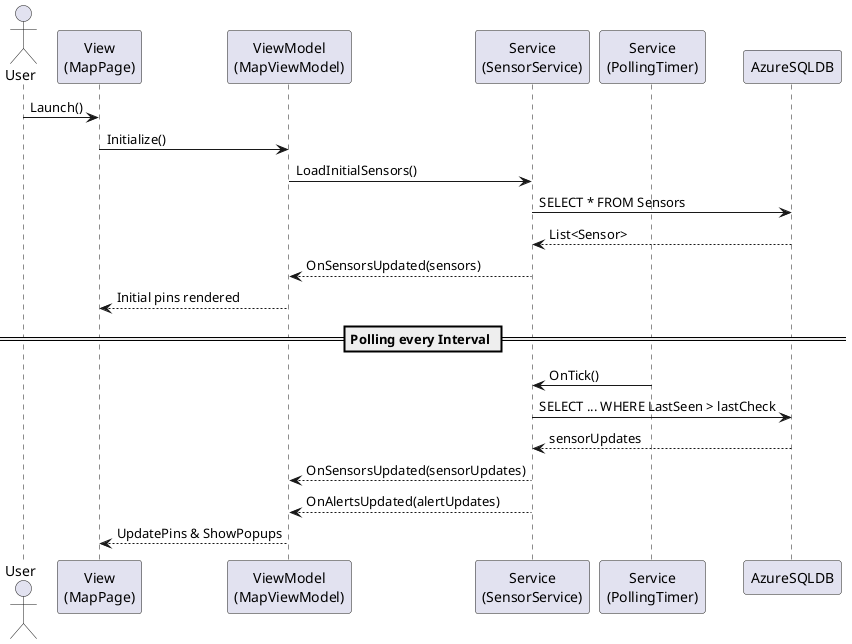 @startuml
actor User
participant MapPage    as "View\n(MapPage)"
participant MapVM      as "ViewModel\n(MapViewModel)"
participant Service    as "Service\n(SensorService)"
participant Timer      as "Service\n(PollingTimer)"
participant SQLDB      as "AzureSQLDB"

User -> MapPage : Launch()
MapPage -> MapVM : Initialize()
MapVM -> Service : LoadInitialSensors()
Service -> SQLDB : SELECT * FROM Sensors
SQLDB --> Service : List<Sensor>
Service --> MapVM : OnSensorsUpdated(sensors)
MapVM --> MapPage : Initial pins rendered

== Polling every Interval ==
Timer -> Service : OnTick()
Service -> SQLDB : SELECT ... WHERE LastSeen > lastCheck
SQLDB --> Service : sensorUpdates
Service --> MapVM : OnSensorsUpdated(sensorUpdates)
Service --> MapVM : OnAlertsUpdated(alertUpdates)
MapVM --> MapPage : UpdatePins & ShowPopups
@enduml
